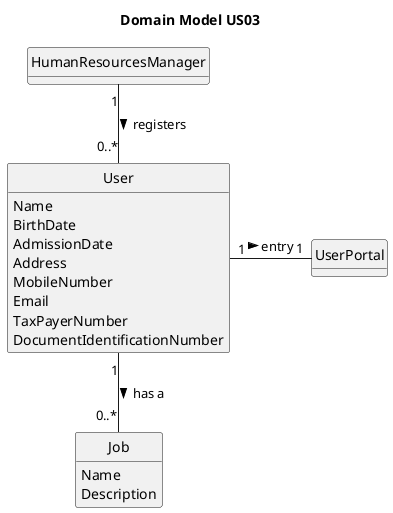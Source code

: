 @startuml
skinparam monochrome true
skinparam packageStyle rectangle
skinparam shadowing false
title Domain Model US03

skinparam classAttributeIconSize 0

hide circle
hide methods

class HumanResourcesManager {
}

class User {
   Name
   BirthDate
   AdmissionDate
   Address
   MobileNumber
   Email
   TaxPayerNumber
   DocumentIdentificationNumber

}

class Job {
    Name
    Description
}

class UserPortal {
}
HumanResourcesManager "1" -- "0..*" User : registers >
User "1" - "1" UserPortal: entry >
User "1" -- "0..*" Job : has a >

@enduml